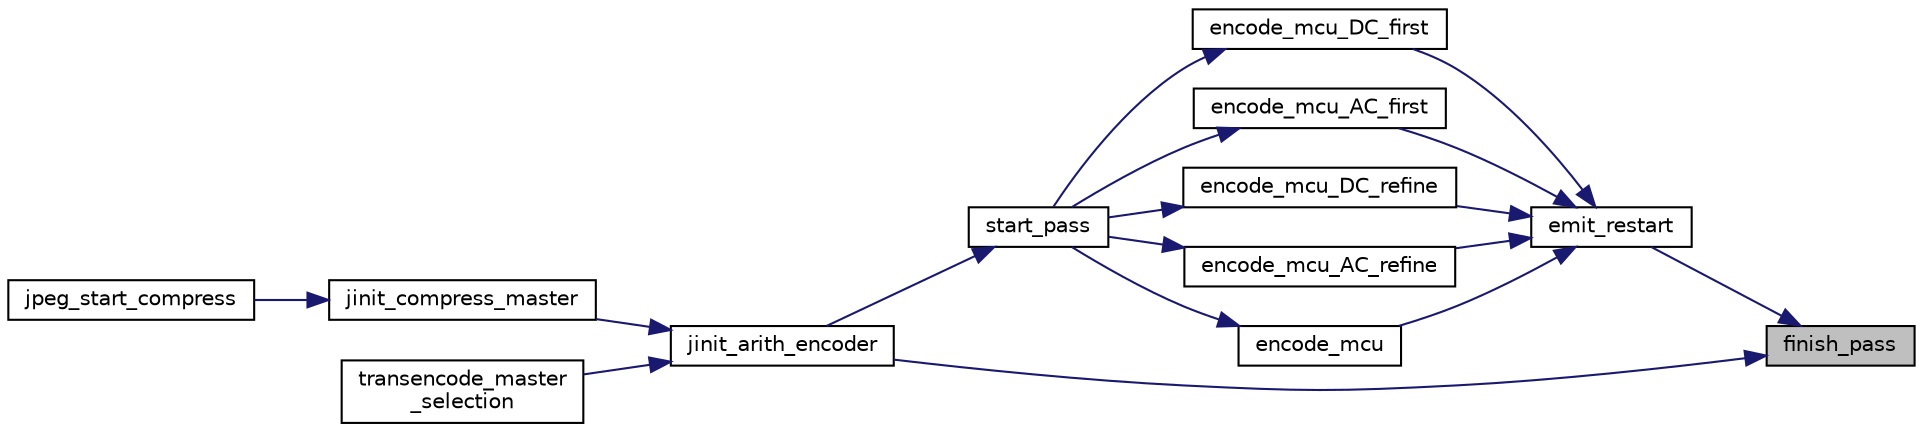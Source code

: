 digraph "finish_pass"
{
 // LATEX_PDF_SIZE
  bgcolor="transparent";
  edge [fontname="Helvetica",fontsize="10",labelfontname="Helvetica",labelfontsize="10"];
  node [fontname="Helvetica",fontsize="10",shape=record];
  rankdir="RL";
  Node99 [label="finish_pass",height=0.2,width=0.4,color="black", fillcolor="grey75", style="filled", fontcolor="black",tooltip=" "];
  Node99 -> Node100 [dir="back",color="midnightblue",fontsize="10",style="solid"];
  Node100 [label="emit_restart",height=0.2,width=0.4,color="black",URL="$jcarith_8c.html#a02f7843fcfd54f5ce377bd8058dc084d",tooltip=" "];
  Node100 -> Node101 [dir="back",color="midnightblue",fontsize="10",style="solid"];
  Node101 [label="encode_mcu_DC_first",height=0.2,width=0.4,color="black",URL="$jcarith_8c.html#a2303fadff5a0fb6bdaa06eb03131d87e",tooltip=" "];
  Node101 -> Node102 [dir="back",color="midnightblue",fontsize="10",style="solid"];
  Node102 [label="start_pass",height=0.2,width=0.4,color="black",URL="$jcarith_8c.html#aa75d656ee648c5420caffe4714d822c8",tooltip=" "];
  Node102 -> Node103 [dir="back",color="midnightblue",fontsize="10",style="solid"];
  Node103 [label="jinit_arith_encoder",height=0.2,width=0.4,color="black",URL="$jcarith_8c.html#a17d3b53787b355ba16ab464199cd812d",tooltip=" "];
  Node103 -> Node104 [dir="back",color="midnightblue",fontsize="10",style="solid"];
  Node104 [label="jinit_compress_master",height=0.2,width=0.4,color="black",URL="$jcinit_8c.html#a9b434908559c6849283fcac944250b3b",tooltip=" "];
  Node104 -> Node105 [dir="back",color="midnightblue",fontsize="10",style="solid"];
  Node105 [label="jpeg_start_compress",height=0.2,width=0.4,color="black",URL="$jcapistd_8c.html#aacff7627af44bc9457601ba15577162d",tooltip=" "];
  Node103 -> Node106 [dir="back",color="midnightblue",fontsize="10",style="solid"];
  Node106 [label="transencode_master\l_selection",height=0.2,width=0.4,color="black",URL="$jctrans_8c.html#ae87fac6bd08f4b513d2f7f5629586733",tooltip=" "];
  Node100 -> Node107 [dir="back",color="midnightblue",fontsize="10",style="solid"];
  Node107 [label="encode_mcu_AC_first",height=0.2,width=0.4,color="black",URL="$jcarith_8c.html#a16f93bf9ad174d1e43f92a6844ba56f5",tooltip=" "];
  Node107 -> Node102 [dir="back",color="midnightblue",fontsize="10",style="solid"];
  Node100 -> Node108 [dir="back",color="midnightblue",fontsize="10",style="solid"];
  Node108 [label="encode_mcu_DC_refine",height=0.2,width=0.4,color="black",URL="$jcarith_8c.html#a668250087105455338e97ba0f612c700",tooltip=" "];
  Node108 -> Node102 [dir="back",color="midnightblue",fontsize="10",style="solid"];
  Node100 -> Node109 [dir="back",color="midnightblue",fontsize="10",style="solid"];
  Node109 [label="encode_mcu_AC_refine",height=0.2,width=0.4,color="black",URL="$jcarith_8c.html#af22cdbc60163714d02c04ed18d0fcc75",tooltip=" "];
  Node109 -> Node102 [dir="back",color="midnightblue",fontsize="10",style="solid"];
  Node100 -> Node110 [dir="back",color="midnightblue",fontsize="10",style="solid"];
  Node110 [label="encode_mcu",height=0.2,width=0.4,color="black",URL="$jcarith_8c.html#a72e97499e846635676b53db9977b4a5a",tooltip=" "];
  Node110 -> Node102 [dir="back",color="midnightblue",fontsize="10",style="solid"];
  Node99 -> Node103 [dir="back",color="midnightblue",fontsize="10",style="solid"];
}
